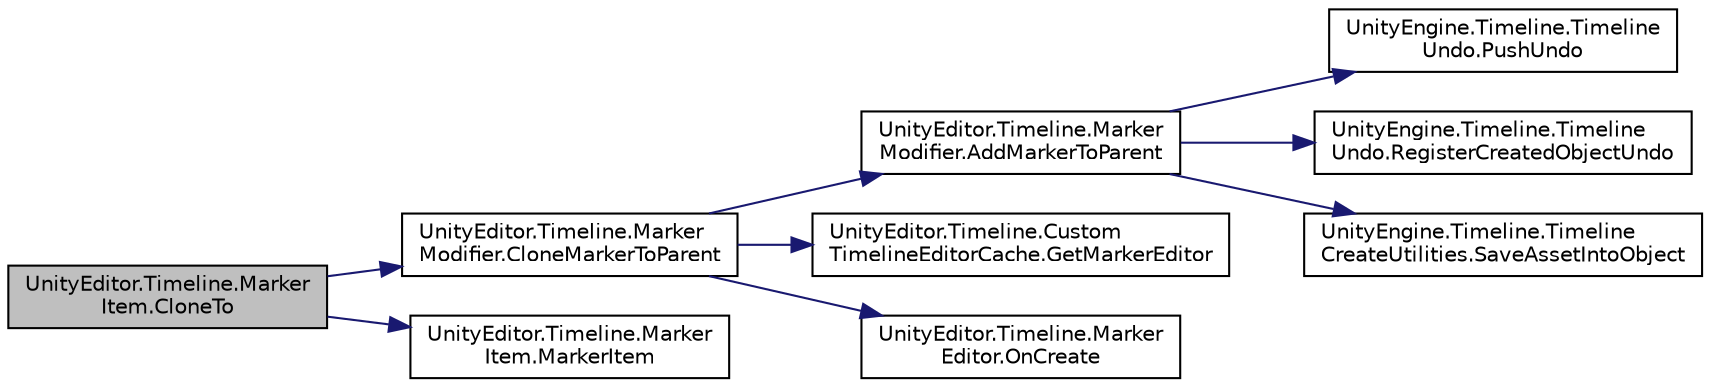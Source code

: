 digraph "UnityEditor.Timeline.MarkerItem.CloneTo"
{
 // LATEX_PDF_SIZE
  edge [fontname="Helvetica",fontsize="10",labelfontname="Helvetica",labelfontsize="10"];
  node [fontname="Helvetica",fontsize="10",shape=record];
  rankdir="LR";
  Node1 [label="UnityEditor.Timeline.Marker\lItem.CloneTo",height=0.2,width=0.4,color="black", fillcolor="grey75", style="filled", fontcolor="black",tooltip=" "];
  Node1 -> Node2 [color="midnightblue",fontsize="10",style="solid",fontname="Helvetica"];
  Node2 [label="UnityEditor.Timeline.Marker\lModifier.CloneMarkerToParent",height=0.2,width=0.4,color="black", fillcolor="white", style="filled",URL="$class_unity_editor_1_1_timeline_1_1_marker_modifier.html#addf8a7f9f88c2b109150c1ed88beca09",tooltip=" "];
  Node2 -> Node3 [color="midnightblue",fontsize="10",style="solid",fontname="Helvetica"];
  Node3 [label="UnityEditor.Timeline.Marker\lModifier.AddMarkerToParent",height=0.2,width=0.4,color="black", fillcolor="white", style="filled",URL="$class_unity_editor_1_1_timeline_1_1_marker_modifier.html#a55ad88df626ada16346ece902041a23c",tooltip=" "];
  Node3 -> Node4 [color="midnightblue",fontsize="10",style="solid",fontname="Helvetica"];
  Node4 [label="UnityEngine.Timeline.Timeline\lUndo.PushUndo",height=0.2,width=0.4,color="black", fillcolor="white", style="filled",URL="$class_unity_engine_1_1_timeline_1_1_timeline_undo.html#a2c45dda5e68a6de6f481aee4888b352c",tooltip=" "];
  Node3 -> Node5 [color="midnightblue",fontsize="10",style="solid",fontname="Helvetica"];
  Node5 [label="UnityEngine.Timeline.Timeline\lUndo.RegisterCreatedObjectUndo",height=0.2,width=0.4,color="black", fillcolor="white", style="filled",URL="$class_unity_engine_1_1_timeline_1_1_timeline_undo.html#a00de6f820def7986ea36db84a4628f5e",tooltip=" "];
  Node3 -> Node6 [color="midnightblue",fontsize="10",style="solid",fontname="Helvetica"];
  Node6 [label="UnityEngine.Timeline.Timeline\lCreateUtilities.SaveAssetIntoObject",height=0.2,width=0.4,color="black", fillcolor="white", style="filled",URL="$class_unity_engine_1_1_timeline_1_1_timeline_create_utilities.html#a300b80877333ea7d68623ae21361fba2",tooltip=" "];
  Node2 -> Node7 [color="midnightblue",fontsize="10",style="solid",fontname="Helvetica"];
  Node7 [label="UnityEditor.Timeline.Custom\lTimelineEditorCache.GetMarkerEditor",height=0.2,width=0.4,color="black", fillcolor="white", style="filled",URL="$class_unity_editor_1_1_timeline_1_1_custom_timeline_editor_cache.html#aa28059a4141cfdc02a9edc2d9e3a3de1",tooltip=" "];
  Node2 -> Node8 [color="midnightblue",fontsize="10",style="solid",fontname="Helvetica"];
  Node8 [label="UnityEditor.Timeline.Marker\lEditor.OnCreate",height=0.2,width=0.4,color="black", fillcolor="white", style="filled",URL="$class_unity_editor_1_1_timeline_1_1_marker_editor.html#ab311e906d3a9f04aa55b10c35a53f834",tooltip="Called when a marker is created."];
  Node1 -> Node9 [color="midnightblue",fontsize="10",style="solid",fontname="Helvetica"];
  Node9 [label="UnityEditor.Timeline.Marker\lItem.MarkerItem",height=0.2,width=0.4,color="black", fillcolor="white", style="filled",URL="$class_unity_editor_1_1_timeline_1_1_marker_item.html#a214eed0e8751aa48aec2077ac2c11b15",tooltip=" "];
}
